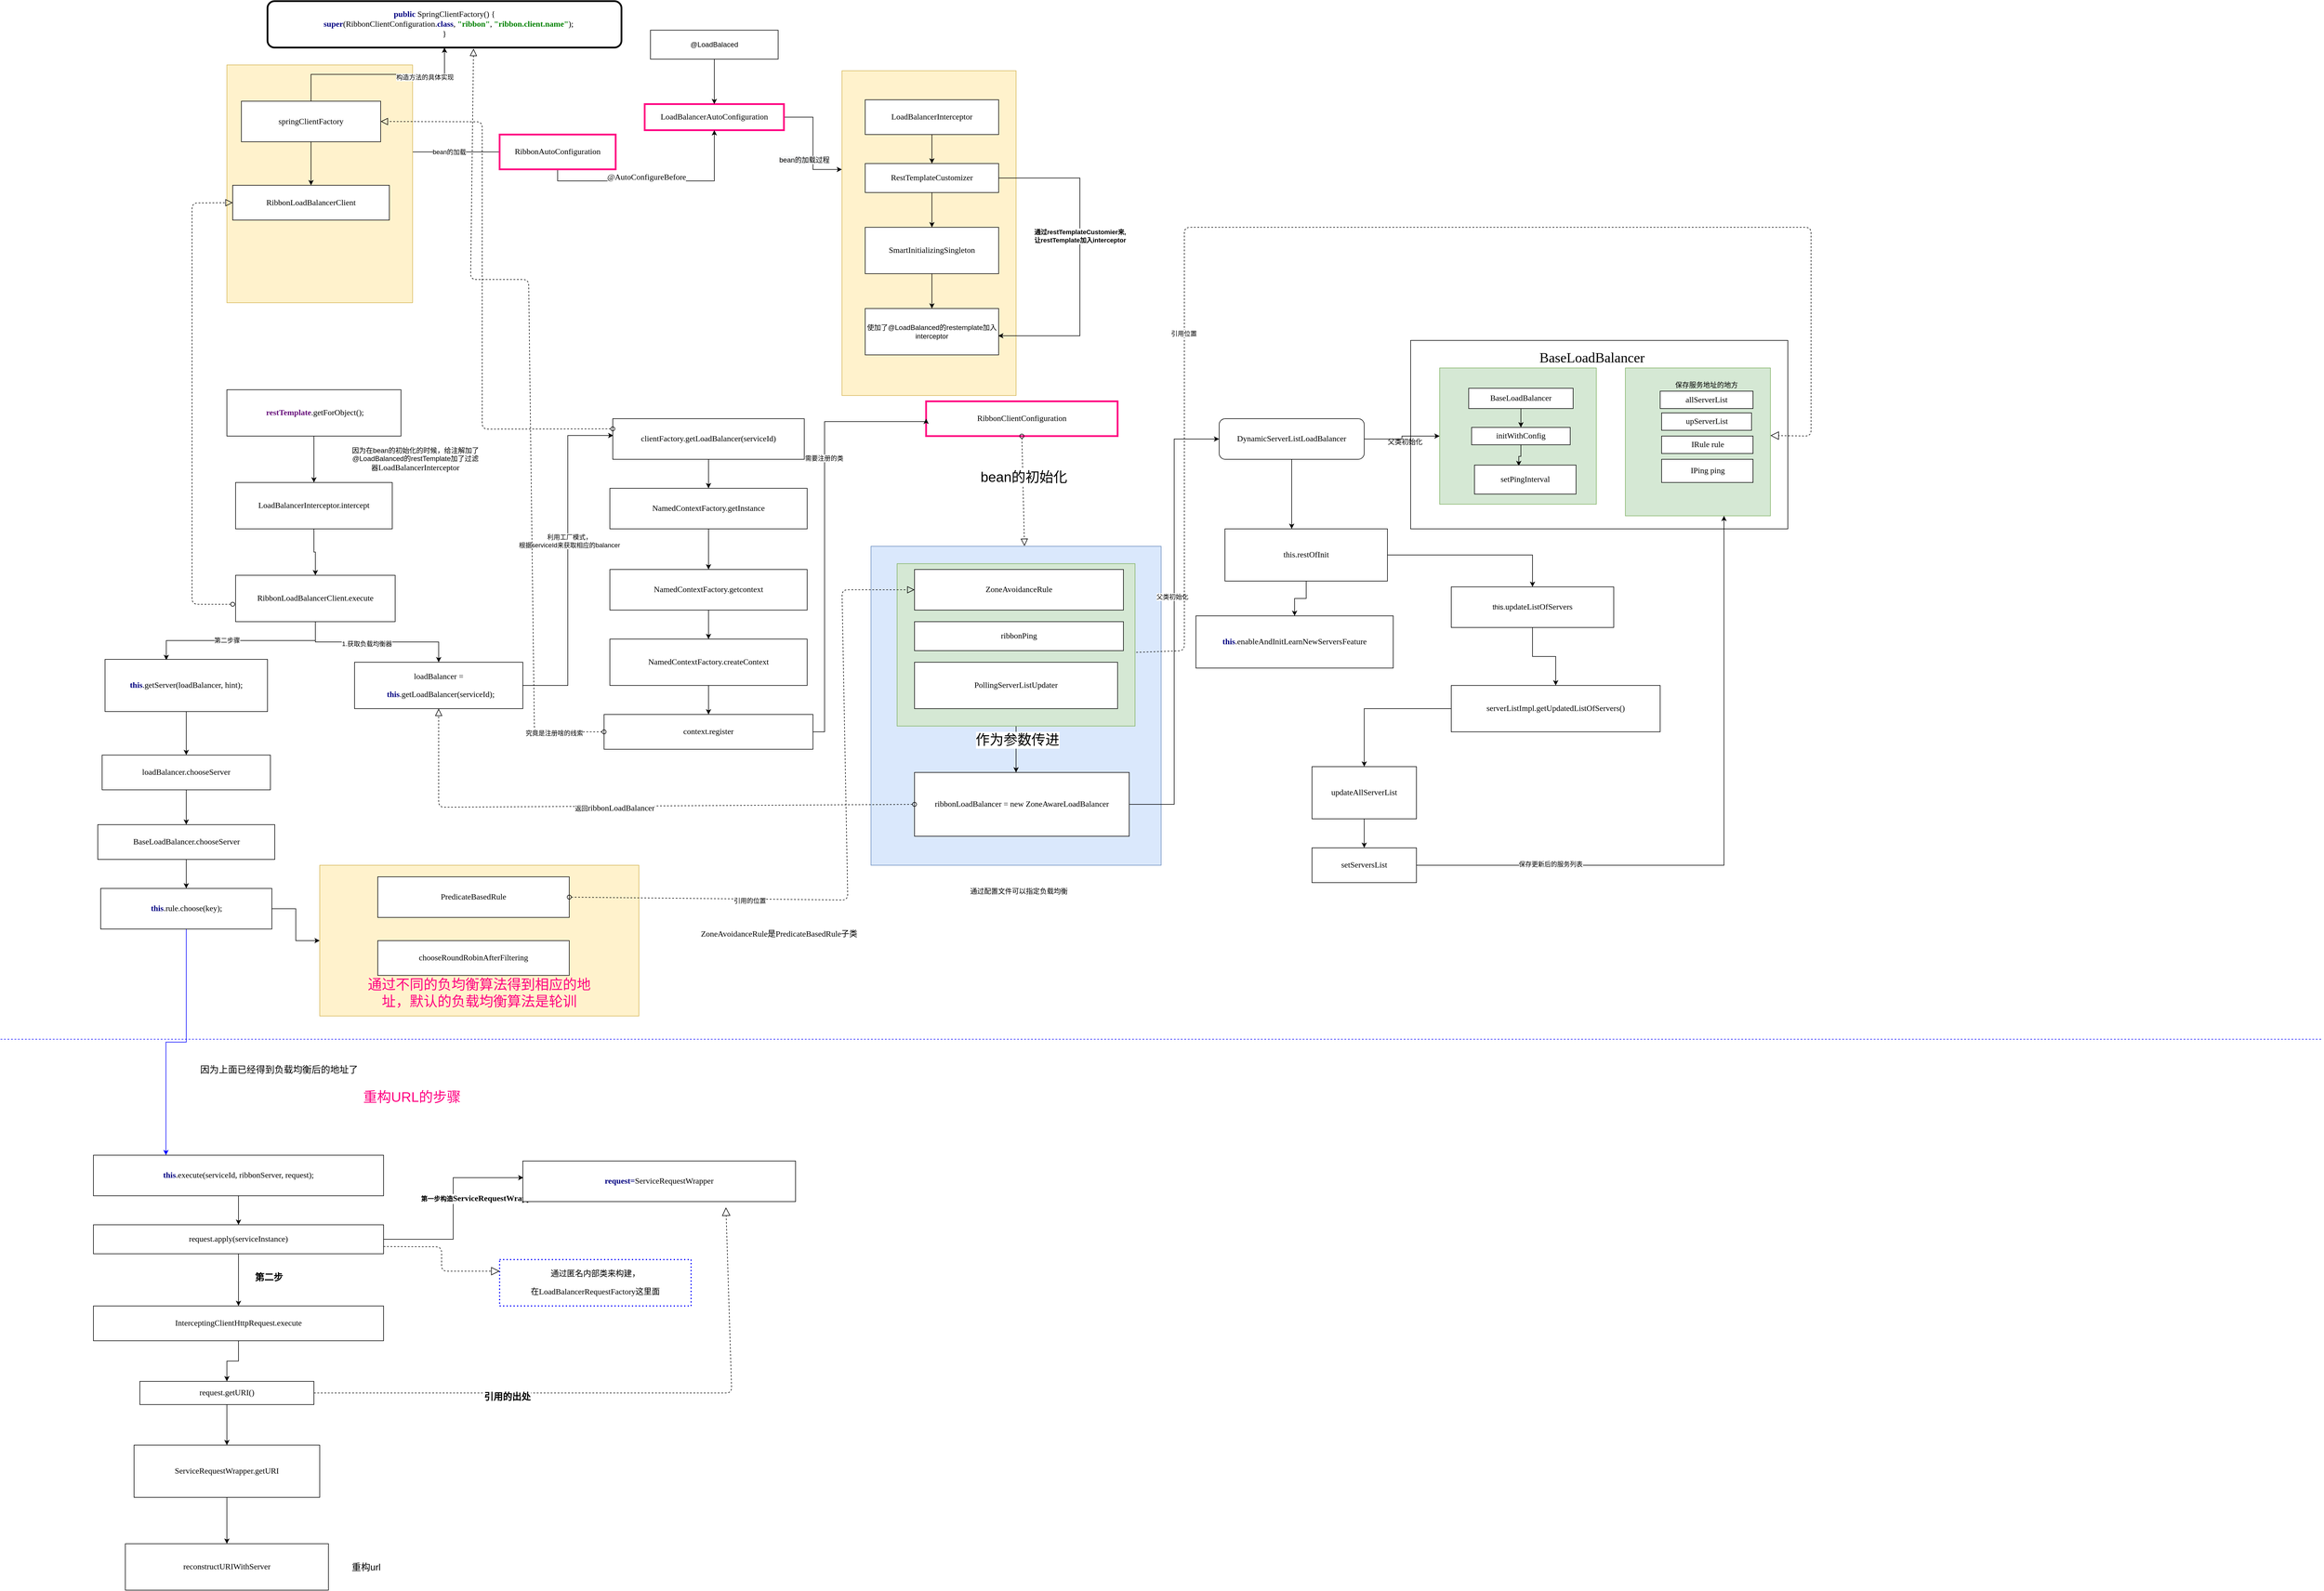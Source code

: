 <mxfile version="13.5.7" type="github">
  <diagram id="QTUkiyYwJ8bFv8kXaCUj" name="第 1 页">
    <mxGraphModel dx="2031" dy="1089" grid="1" gridSize="10" guides="1" tooltips="1" connect="1" arrows="1" fold="1" page="1" pageScale="1" pageWidth="4000" pageHeight="3000" math="0" shadow="0">
      <root>
        <mxCell id="0" />
        <mxCell id="1" parent="0" />
        <mxCell id="rwn3hCTRK5JUZwdlp3aM-19" style="edgeStyle=orthogonalEdgeStyle;rounded=0;orthogonalLoop=1;jettySize=auto;html=1;entryX=0;entryY=0.304;entryDx=0;entryDy=0;entryPerimeter=0;" parent="1" source="rwn3hCTRK5JUZwdlp3aM-5" target="rwn3hCTRK5JUZwdlp3aM-15" edge="1">
          <mxGeometry relative="1" as="geometry" />
        </mxCell>
        <mxCell id="rwn3hCTRK5JUZwdlp3aM-5" value="&lt;pre style=&quot;background-color: rgb(255 , 255 , 255) ; font-family: &amp;#34;consolas&amp;#34; ; font-size: 10.5pt&quot;&gt;LoadBalancerAutoConfiguration&lt;/pre&gt;" style="rounded=0;whiteSpace=wrap;html=1;strokeColor=#FF0080;strokeWidth=3;" parent="1" vertex="1">
          <mxGeometry x="1110" y="307.5" width="240" height="45" as="geometry" />
        </mxCell>
        <mxCell id="rwn3hCTRK5JUZwdlp3aM-15" value="" style="rounded=0;whiteSpace=wrap;html=1;fillColor=#fff2cc;strokeColor=#d6b656;" parent="1" vertex="1">
          <mxGeometry x="1450" y="250" width="300" height="560" as="geometry" />
        </mxCell>
        <mxCell id="rwn3hCTRK5JUZwdlp3aM-11" style="edgeStyle=orthogonalEdgeStyle;rounded=0;orthogonalLoop=1;jettySize=auto;html=1;" parent="1" source="rwn3hCTRK5JUZwdlp3aM-6" target="rwn3hCTRK5JUZwdlp3aM-7" edge="1">
          <mxGeometry relative="1" as="geometry" />
        </mxCell>
        <mxCell id="rwn3hCTRK5JUZwdlp3aM-6" value="&lt;pre style=&quot;background-color: rgb(255 , 255 , 255) ; font-family: &amp;#34;consolas&amp;#34; ; font-size: 10.5pt&quot;&gt;LoadBalancerInterceptor&lt;/pre&gt;" style="rounded=0;whiteSpace=wrap;html=1;" parent="1" vertex="1">
          <mxGeometry x="1490" y="300" width="230" height="60" as="geometry" />
        </mxCell>
        <mxCell id="rwn3hCTRK5JUZwdlp3aM-12" style="edgeStyle=orthogonalEdgeStyle;rounded=0;orthogonalLoop=1;jettySize=auto;html=1;" parent="1" source="rwn3hCTRK5JUZwdlp3aM-7" target="rwn3hCTRK5JUZwdlp3aM-9" edge="1">
          <mxGeometry relative="1" as="geometry" />
        </mxCell>
        <mxCell id="rwn3hCTRK5JUZwdlp3aM-16" style="edgeStyle=orthogonalEdgeStyle;rounded=0;orthogonalLoop=1;jettySize=auto;html=1;entryX=0.996;entryY=0.588;entryDx=0;entryDy=0;entryPerimeter=0;" parent="1" source="rwn3hCTRK5JUZwdlp3aM-7" target="rwn3hCTRK5JUZwdlp3aM-10" edge="1">
          <mxGeometry relative="1" as="geometry">
            <mxPoint x="1900" y="600" as="targetPoint" />
            <Array as="points">
              <mxPoint x="1860" y="435" />
              <mxPoint x="1860" y="707" />
            </Array>
          </mxGeometry>
        </mxCell>
        <mxCell id="rwn3hCTRK5JUZwdlp3aM-18" value="通过restTemplateCustomier来,&lt;br&gt;让restTemplate加入interceptor&lt;br&gt;" style="edgeLabel;html=1;align=center;verticalAlign=middle;resizable=0;points=[];fontStyle=1" parent="rwn3hCTRK5JUZwdlp3aM-16" vertex="1" connectable="0">
          <mxGeometry x="-0.132" relative="1" as="geometry">
            <mxPoint as="offset" />
          </mxGeometry>
        </mxCell>
        <mxCell id="rwn3hCTRK5JUZwdlp3aM-7" value="&lt;pre style=&quot;background-color: rgb(255 , 255 , 255) ; font-family: &amp;#34;consolas&amp;#34; ; font-size: 10.5pt&quot;&gt;RestTemplateCustomizer&lt;/pre&gt;" style="rounded=0;whiteSpace=wrap;html=1;" parent="1" vertex="1">
          <mxGeometry x="1490" y="410" width="230" height="50" as="geometry" />
        </mxCell>
        <mxCell id="rwn3hCTRK5JUZwdlp3aM-13" style="edgeStyle=orthogonalEdgeStyle;rounded=0;orthogonalLoop=1;jettySize=auto;html=1;" parent="1" source="rwn3hCTRK5JUZwdlp3aM-9" target="rwn3hCTRK5JUZwdlp3aM-10" edge="1">
          <mxGeometry relative="1" as="geometry" />
        </mxCell>
        <mxCell id="rwn3hCTRK5JUZwdlp3aM-9" value="&lt;pre style=&quot;background-color: rgb(255 , 255 , 255) ; font-family: &amp;#34;consolas&amp;#34; ; font-size: 10.5pt&quot;&gt;SmartInitializingSingleton&lt;/pre&gt;" style="rounded=0;whiteSpace=wrap;html=1;" parent="1" vertex="1">
          <mxGeometry x="1490" y="520" width="230" height="80" as="geometry" />
        </mxCell>
        <mxCell id="rwn3hCTRK5JUZwdlp3aM-10" value="使加了@LoadBalanced的restemplate加入interceptor" style="rounded=0;whiteSpace=wrap;html=1;" parent="1" vertex="1">
          <mxGeometry x="1490" y="660" width="230" height="80" as="geometry" />
        </mxCell>
        <mxCell id="rwn3hCTRK5JUZwdlp3aM-28" style="edgeStyle=orthogonalEdgeStyle;rounded=0;orthogonalLoop=1;jettySize=auto;html=1;" parent="1" source="rwn3hCTRK5JUZwdlp3aM-23" target="rwn3hCTRK5JUZwdlp3aM-30" edge="1">
          <mxGeometry relative="1" as="geometry">
            <mxPoint x="670" y="1010" as="targetPoint" />
          </mxGeometry>
        </mxCell>
        <mxCell id="rwn3hCTRK5JUZwdlp3aM-23" value="&lt;pre style=&quot;background-color: rgb(255 , 255 , 255) ; font-family: &amp;#34;consolas&amp;#34; ; font-size: 10.5pt&quot;&gt; &lt;span style=&quot;color: #660e7a ; font-weight: bold&quot;&gt;restTemplate&lt;/span&gt;.getForObject();&lt;/pre&gt;" style="rounded=0;whiteSpace=wrap;html=1;" parent="1" vertex="1">
          <mxGeometry x="390" y="800" width="300" height="80" as="geometry" />
        </mxCell>
        <mxCell id="rwn3hCTRK5JUZwdlp3aM-25" value="因为在bean的初始化的时候，给注解加了@LoadBalanced的restTemplate加了过滤器&lt;span style=&quot;background-color: rgb(255 , 255 , 255) ; font-family: &amp;#34;consolas&amp;#34; ; font-size: 10.5pt&quot;&gt;LoadBalancerInterceptor&lt;/span&gt;" style="text;html=1;strokeColor=none;fillColor=none;align=center;verticalAlign=middle;whiteSpace=wrap;rounded=0;" parent="1" vertex="1">
          <mxGeometry x="600" y="880" width="230" height="80" as="geometry" />
        </mxCell>
        <mxCell id="rwn3hCTRK5JUZwdlp3aM-32" style="edgeStyle=orthogonalEdgeStyle;rounded=0;orthogonalLoop=1;jettySize=auto;html=1;" parent="1" source="rwn3hCTRK5JUZwdlp3aM-30" target="rwn3hCTRK5JUZwdlp3aM-31" edge="1">
          <mxGeometry relative="1" as="geometry" />
        </mxCell>
        <mxCell id="rwn3hCTRK5JUZwdlp3aM-30" value="&lt;pre style=&quot;background-color: rgb(255 , 255 , 255) ; font-family: &amp;#34;consolas&amp;#34; ; font-size: 10.5pt&quot;&gt;&lt;span style=&quot;font-family: &amp;#34;consolas&amp;#34; ; font-size: 10.5pt&quot;&gt;LoadBalancerInterceptor.&lt;/span&gt;intercept&lt;/pre&gt;" style="rounded=0;whiteSpace=wrap;html=1;" parent="1" vertex="1">
          <mxGeometry x="405" y="960" width="270" height="80" as="geometry" />
        </mxCell>
        <mxCell id="rwn3hCTRK5JUZwdlp3aM-57" style="edgeStyle=orthogonalEdgeStyle;rounded=0;orthogonalLoop=1;jettySize=auto;html=1;" parent="1" source="rwn3hCTRK5JUZwdlp3aM-31" target="rwn3hCTRK5JUZwdlp3aM-56" edge="1">
          <mxGeometry relative="1" as="geometry" />
        </mxCell>
        <mxCell id="rwn3hCTRK5JUZwdlp3aM-58" value="1.获取负载均衡器" style="edgeLabel;html=1;align=center;verticalAlign=middle;resizable=0;points=[];" parent="rwn3hCTRK5JUZwdlp3aM-57" vertex="1" connectable="0">
          <mxGeometry x="-0.134" y="-3" relative="1" as="geometry">
            <mxPoint x="1" as="offset" />
          </mxGeometry>
        </mxCell>
        <mxCell id="rwn3hCTRK5JUZwdlp3aM-134" style="edgeStyle=orthogonalEdgeStyle;rounded=0;orthogonalLoop=1;jettySize=auto;html=1;entryX=0.377;entryY=0.013;entryDx=0;entryDy=0;entryPerimeter=0;strokeWidth=1;fontSize=24;" parent="1" source="rwn3hCTRK5JUZwdlp3aM-31" target="rwn3hCTRK5JUZwdlp3aM-133" edge="1">
          <mxGeometry relative="1" as="geometry" />
        </mxCell>
        <mxCell id="FZJANLwIgoliK1O1I6n5-20" value="第二步骤" style="edgeLabel;html=1;align=center;verticalAlign=middle;resizable=0;points=[];" parent="rwn3hCTRK5JUZwdlp3aM-134" vertex="1" connectable="0">
          <mxGeometry x="0.145" y="-1" relative="1" as="geometry">
            <mxPoint as="offset" />
          </mxGeometry>
        </mxCell>
        <mxCell id="rwn3hCTRK5JUZwdlp3aM-31" value="&lt;pre style=&quot;background-color: rgb(255 , 255 , 255) ; font-family: &amp;#34;consolas&amp;#34; ; font-size: 10.5pt&quot;&gt;RibbonLoadBalancerClient&lt;span style=&quot;font-family: &amp;#34;consolas&amp;#34; ; font-size: 10.5pt&quot;&gt;.&lt;/span&gt;execute&lt;/pre&gt;" style="rounded=0;whiteSpace=wrap;html=1;" parent="1" vertex="1">
          <mxGeometry x="405" y="1120" width="275" height="80" as="geometry" />
        </mxCell>
        <mxCell id="rwn3hCTRK5JUZwdlp3aM-46" style="edgeStyle=orthogonalEdgeStyle;rounded=0;orthogonalLoop=1;jettySize=auto;html=1;entryX=0.997;entryY=0.451;entryDx=0;entryDy=0;entryPerimeter=0;" parent="1" source="rwn3hCTRK5JUZwdlp3aM-33" target="rwn3hCTRK5JUZwdlp3aM-45" edge="1">
          <mxGeometry relative="1" as="geometry">
            <Array as="points">
              <mxPoint x="659" y="390" />
              <mxPoint x="659" y="425" />
            </Array>
          </mxGeometry>
        </mxCell>
        <mxCell id="rwn3hCTRK5JUZwdlp3aM-47" value="bean的加载" style="edgeLabel;html=1;align=center;verticalAlign=middle;resizable=0;points=[];" parent="rwn3hCTRK5JUZwdlp3aM-46" vertex="1" connectable="0">
          <mxGeometry x="0.328" y="1" relative="1" as="geometry">
            <mxPoint x="103" y="-1" as="offset" />
          </mxGeometry>
        </mxCell>
        <mxCell id="rwn3hCTRK5JUZwdlp3aM-48" style="edgeStyle=orthogonalEdgeStyle;rounded=0;orthogonalLoop=1;jettySize=auto;html=1;exitX=0.5;exitY=1;exitDx=0;exitDy=0;entryX=0.5;entryY=1;entryDx=0;entryDy=0;" parent="1" source="rwn3hCTRK5JUZwdlp3aM-33" target="rwn3hCTRK5JUZwdlp3aM-5" edge="1">
          <mxGeometry relative="1" as="geometry">
            <mxPoint x="1190" y="580" as="targetPoint" />
          </mxGeometry>
        </mxCell>
        <mxCell id="rwn3hCTRK5JUZwdlp3aM-50" value="&lt;pre style=&quot;font-family: &amp;#34;consolas&amp;#34; ; font-size: 10.5pt&quot;&gt;@AutoConfigureBefore&lt;/pre&gt;" style="edgeLabel;html=1;align=center;verticalAlign=middle;resizable=0;points=[];" parent="rwn3hCTRK5JUZwdlp3aM-48" vertex="1" connectable="0">
          <mxGeometry x="-0.084" y="6" relative="1" as="geometry">
            <mxPoint as="offset" />
          </mxGeometry>
        </mxCell>
        <mxCell id="rwn3hCTRK5JUZwdlp3aM-33" value="&lt;pre style=&quot;background-color: rgb(255 , 255 , 255) ; font-family: &amp;#34;consolas&amp;#34; ; font-size: 10.5pt&quot;&gt;RibbonAutoConfiguration&lt;/pre&gt;" style="rounded=0;whiteSpace=wrap;html=1;strokeColor=#FF0080;strokeWidth=3;" parent="1" vertex="1">
          <mxGeometry x="860" y="360" width="200" height="60" as="geometry" />
        </mxCell>
        <mxCell id="rwn3hCTRK5JUZwdlp3aM-37" value="&lt;span style=&quot;color: rgb(0, 0, 0); font-family: helvetica; font-size: 12px; font-style: normal; font-weight: 400; letter-spacing: normal; text-align: center; text-indent: 0px; text-transform: none; word-spacing: 0px; background-color: rgb(248, 249, 250); display: inline; float: none;&quot;&gt;bean的加载过程&lt;/span&gt;" style="text;whiteSpace=wrap;html=1;" parent="1" vertex="1">
          <mxGeometry x="1340" y="390" width="110" height="30" as="geometry" />
        </mxCell>
        <mxCell id="rwn3hCTRK5JUZwdlp3aM-39" value="&lt;pre style=&quot;background-color: rgb(255 , 255 , 255) ; font-family: &amp;#34;consolas&amp;#34; ; font-size: 10.5pt&quot;&gt;&lt;br&gt;&lt;/pre&gt;" style="text;html=1;strokeColor=none;fillColor=none;align=center;verticalAlign=middle;whiteSpace=wrap;rounded=0;" parent="1" vertex="1">
          <mxGeometry x="970" y="490" width="160" height="30" as="geometry" />
        </mxCell>
        <mxCell id="rwn3hCTRK5JUZwdlp3aM-45" value="" style="rounded=0;whiteSpace=wrap;html=1;fillColor=#fff2cc;strokeColor=#d6b656;" parent="1" vertex="1">
          <mxGeometry x="390" y="240" width="320" height="410" as="geometry" />
        </mxCell>
        <mxCell id="rwn3hCTRK5JUZwdlp3aM-34" value="&lt;pre style=&quot;background-color: rgb(255 , 255 , 255) ; font-family: &amp;#34;consolas&amp;#34; ; font-size: 10.5pt&quot;&gt;RibbonLoadBalancerClient&lt;/pre&gt;" style="rounded=0;whiteSpace=wrap;html=1;" parent="1" vertex="1">
          <mxGeometry x="400" y="447.5" width="270" height="60" as="geometry" />
        </mxCell>
        <mxCell id="rwn3hCTRK5JUZwdlp3aM-44" style="edgeStyle=orthogonalEdgeStyle;rounded=0;orthogonalLoop=1;jettySize=auto;html=1;" parent="1" source="rwn3hCTRK5JUZwdlp3aM-35" target="rwn3hCTRK5JUZwdlp3aM-34" edge="1">
          <mxGeometry relative="1" as="geometry" />
        </mxCell>
        <mxCell id="rwn3hCTRK5JUZwdlp3aM-74" style="edgeStyle=orthogonalEdgeStyle;rounded=0;orthogonalLoop=1;jettySize=auto;html=1;" parent="1" source="rwn3hCTRK5JUZwdlp3aM-35" target="rwn3hCTRK5JUZwdlp3aM-73" edge="1">
          <mxGeometry relative="1" as="geometry" />
        </mxCell>
        <mxCell id="rwn3hCTRK5JUZwdlp3aM-76" value="构造方法的具体实现" style="edgeLabel;html=1;align=center;verticalAlign=middle;resizable=0;points=[];" parent="rwn3hCTRK5JUZwdlp3aM-74" vertex="1" connectable="0">
          <mxGeometry x="0.502" y="-4" relative="1" as="geometry">
            <mxPoint as="offset" />
          </mxGeometry>
        </mxCell>
        <mxCell id="rwn3hCTRK5JUZwdlp3aM-35" value="&lt;pre style=&quot;background-color: rgb(255 , 255 , 255) ; font-family: &amp;#34;consolas&amp;#34; ; font-size: 10.5pt&quot;&gt;springClientFactory&lt;/pre&gt;" style="rounded=0;whiteSpace=wrap;html=1;" parent="1" vertex="1">
          <mxGeometry x="415" y="302.5" width="240" height="70" as="geometry" />
        </mxCell>
        <mxCell id="rwn3hCTRK5JUZwdlp3aM-52" style="edgeStyle=orthogonalEdgeStyle;rounded=0;orthogonalLoop=1;jettySize=auto;html=1;" parent="1" source="rwn3hCTRK5JUZwdlp3aM-51" target="rwn3hCTRK5JUZwdlp3aM-5" edge="1">
          <mxGeometry relative="1" as="geometry" />
        </mxCell>
        <mxCell id="rwn3hCTRK5JUZwdlp3aM-51" value="@LoadBalaced" style="rounded=0;whiteSpace=wrap;html=1;" parent="1" vertex="1">
          <mxGeometry x="1120" y="180" width="220" height="50" as="geometry" />
        </mxCell>
        <mxCell id="rwn3hCTRK5JUZwdlp3aM-55" value="" style="startArrow=oval;startFill=0;startSize=7;endArrow=block;endFill=0;endSize=10;dashed=1;html=1;entryX=0;entryY=0.5;entryDx=0;entryDy=0;" parent="1" target="rwn3hCTRK5JUZwdlp3aM-34" edge="1">
          <mxGeometry width="100" relative="1" as="geometry">
            <mxPoint x="400" y="1170" as="sourcePoint" />
            <mxPoint x="360" y="620" as="targetPoint" />
            <Array as="points">
              <mxPoint x="330" y="1170" />
              <mxPoint x="330" y="880" />
              <mxPoint x="330" y="478" />
            </Array>
          </mxGeometry>
        </mxCell>
        <mxCell id="rwn3hCTRK5JUZwdlp3aM-61" style="edgeStyle=orthogonalEdgeStyle;rounded=0;orthogonalLoop=1;jettySize=auto;html=1;entryX=0.003;entryY=0.414;entryDx=0;entryDy=0;entryPerimeter=0;" parent="1" source="rwn3hCTRK5JUZwdlp3aM-56" target="rwn3hCTRK5JUZwdlp3aM-60" edge="1">
          <mxGeometry relative="1" as="geometry" />
        </mxCell>
        <mxCell id="rwn3hCTRK5JUZwdlp3aM-62" value="利用工厂模式，&lt;br&gt;根据serviceId来获取相应的balancer" style="edgeLabel;html=1;align=center;verticalAlign=middle;resizable=0;points=[];" parent="rwn3hCTRK5JUZwdlp3aM-61" vertex="1" connectable="0">
          <mxGeometry x="0.114" y="-2" relative="1" as="geometry">
            <mxPoint as="offset" />
          </mxGeometry>
        </mxCell>
        <mxCell id="rwn3hCTRK5JUZwdlp3aM-56" value="&lt;pre style=&quot;background-color: rgb(255 , 255 , 255) ; font-family: &amp;#34;consolas&amp;#34; ; font-size: 10.5pt&quot;&gt;&lt;span style=&quot;font-family: &amp;#34;consolas&amp;#34; ; font-size: 10.5pt&quot;&gt;loadBalancer =&lt;/span&gt;&lt;/pre&gt;&lt;pre style=&quot;background-color: rgb(255 , 255 , 255) ; font-family: &amp;#34;consolas&amp;#34; ; font-size: 10.5pt&quot;&gt;&lt;span style=&quot;font-family: &amp;#34;consolas&amp;#34; ; font-size: 10.5pt&quot;&gt; &lt;/span&gt; &lt;span style=&quot;color: #000080 ; font-weight: bold&quot;&gt;this&lt;/span&gt;.getLoadBalancer(serviceId);&lt;/pre&gt;" style="rounded=0;whiteSpace=wrap;html=1;" parent="1" vertex="1">
          <mxGeometry x="610" y="1270" width="290" height="80" as="geometry" />
        </mxCell>
        <mxCell id="rwn3hCTRK5JUZwdlp3aM-82" style="edgeStyle=orthogonalEdgeStyle;rounded=0;orthogonalLoop=1;jettySize=auto;html=1;entryX=0.5;entryY=0;entryDx=0;entryDy=0;" parent="1" source="rwn3hCTRK5JUZwdlp3aM-60" target="rwn3hCTRK5JUZwdlp3aM-66" edge="1">
          <mxGeometry relative="1" as="geometry" />
        </mxCell>
        <mxCell id="rwn3hCTRK5JUZwdlp3aM-60" value="&lt;pre style=&quot;background-color: rgb(255 , 255 , 255) ; font-family: &amp;#34;consolas&amp;#34; ; font-size: 10.5pt&quot;&gt;clientFactory.getLoadBalancer(serviceId)&lt;/pre&gt;" style="rounded=0;whiteSpace=wrap;html=1;" parent="1" vertex="1">
          <mxGeometry x="1055" y="850" width="330" height="70" as="geometry" />
        </mxCell>
        <mxCell id="rwn3hCTRK5JUZwdlp3aM-63" value="" style="startArrow=oval;startFill=0;startSize=7;endArrow=block;endFill=0;endSize=10;dashed=1;html=1;exitX=0;exitY=0.25;exitDx=0;exitDy=0;entryX=1;entryY=0.5;entryDx=0;entryDy=0;" parent="1" source="rwn3hCTRK5JUZwdlp3aM-60" target="rwn3hCTRK5JUZwdlp3aM-35" edge="1">
          <mxGeometry width="100" relative="1" as="geometry">
            <mxPoint x="990" y="810" as="sourcePoint" />
            <mxPoint x="1090" y="810" as="targetPoint" />
            <Array as="points">
              <mxPoint x="830" y="868" />
              <mxPoint x="830" y="338" />
            </Array>
          </mxGeometry>
        </mxCell>
        <mxCell id="rwn3hCTRK5JUZwdlp3aM-64" value="&lt;pre style=&quot;background-color: rgb(255 , 255 , 255) ; font-family: &amp;#34;consolas&amp;#34; ; font-size: 10.5pt&quot;&gt;RibbonClientConfiguration&lt;/pre&gt;" style="rounded=0;whiteSpace=wrap;html=1;fillColor=#FFFFFF;strokeWidth=3;strokeColor=#FF0080;" parent="1" vertex="1">
          <mxGeometry x="1595" y="820" width="330" height="60" as="geometry" />
        </mxCell>
        <mxCell id="rwn3hCTRK5JUZwdlp3aM-81" style="edgeStyle=orthogonalEdgeStyle;rounded=0;orthogonalLoop=1;jettySize=auto;html=1;strokeWidth=1;" parent="1" source="rwn3hCTRK5JUZwdlp3aM-66" target="rwn3hCTRK5JUZwdlp3aM-67" edge="1">
          <mxGeometry relative="1" as="geometry" />
        </mxCell>
        <mxCell id="rwn3hCTRK5JUZwdlp3aM-66" value="&lt;pre style=&quot;background-color: rgb(255 , 255 , 255) ; font-family: &amp;#34;consolas&amp;#34; ; font-size: 10.5pt&quot;&gt;NamedContextFactory.getInstance&lt;/pre&gt;" style="rounded=0;whiteSpace=wrap;html=1;strokeColor=#000000;strokeWidth=1;fillColor=#FFFFFF;" parent="1" vertex="1">
          <mxGeometry x="1050" y="970" width="340" height="70" as="geometry" />
        </mxCell>
        <mxCell id="rwn3hCTRK5JUZwdlp3aM-69" style="edgeStyle=orthogonalEdgeStyle;rounded=0;orthogonalLoop=1;jettySize=auto;html=1;entryX=0.5;entryY=0;entryDx=0;entryDy=0;strokeWidth=1;" parent="1" source="rwn3hCTRK5JUZwdlp3aM-67" target="rwn3hCTRK5JUZwdlp3aM-68" edge="1">
          <mxGeometry relative="1" as="geometry" />
        </mxCell>
        <mxCell id="rwn3hCTRK5JUZwdlp3aM-67" value="&lt;pre style=&quot;background-color: rgb(255 , 255 , 255) ; font-family: &amp;#34;consolas&amp;#34; ; font-size: 10.5pt&quot;&gt;NamedContextFactory.getcontext&lt;/pre&gt;" style="rounded=0;whiteSpace=wrap;html=1;strokeColor=#000000;strokeWidth=1;fillColor=#FFFFFF;" parent="1" vertex="1">
          <mxGeometry x="1050" y="1110" width="340" height="70" as="geometry" />
        </mxCell>
        <mxCell id="rwn3hCTRK5JUZwdlp3aM-80" style="edgeStyle=orthogonalEdgeStyle;rounded=0;orthogonalLoop=1;jettySize=auto;html=1;entryX=0.5;entryY=0;entryDx=0;entryDy=0;strokeWidth=1;" parent="1" source="rwn3hCTRK5JUZwdlp3aM-68" target="rwn3hCTRK5JUZwdlp3aM-77" edge="1">
          <mxGeometry relative="1" as="geometry" />
        </mxCell>
        <mxCell id="rwn3hCTRK5JUZwdlp3aM-68" value="&lt;pre style=&quot;background-color: rgb(255 , 255 , 255) ; font-family: &amp;#34;consolas&amp;#34; ; font-size: 10.5pt&quot;&gt;&lt;span style=&quot;font-size: 10.5pt&quot;&gt;NamedContextFactory.&lt;/span&gt;createContext&lt;/pre&gt;" style="rounded=0;whiteSpace=wrap;html=1;strokeColor=#000000;strokeWidth=1;fillColor=#FFFFFF;" parent="1" vertex="1">
          <mxGeometry x="1050" y="1230" width="340" height="80" as="geometry" />
        </mxCell>
        <mxCell id="rwn3hCTRK5JUZwdlp3aM-73" value="&lt;pre style=&quot;background-color: rgb(255 , 255 , 255) ; font-family: &amp;#34;consolas&amp;#34; ; font-size: 10.5pt&quot;&gt;&lt;pre style=&quot;font-family: &amp;#34;consolas&amp;#34; ; font-size: 10.5pt&quot;&gt;&lt;pre style=&quot;font-family: &amp;#34;consolas&amp;#34; ; font-size: 10.5pt&quot;&gt;&lt;span style=&quot;color: #000080 ; font-weight: bold&quot;&gt;public &lt;/span&gt;SpringClientFactory() {&lt;br&gt;    &lt;span style=&quot;color: #000080 ; font-weight: bold&quot;&gt;super&lt;/span&gt;(RibbonClientConfiguration.&lt;span style=&quot;color: #000080 ; font-weight: bold&quot;&gt;class&lt;/span&gt;, &lt;span style=&quot;color: #008000 ; font-weight: bold&quot;&gt;&quot;ribbon&quot;&lt;/span&gt;, &lt;span style=&quot;color: #008000 ; font-weight: bold&quot;&gt;&quot;ribbon.client.name&quot;&lt;/span&gt;);&lt;br&gt;}&lt;/pre&gt;&lt;/pre&gt;&lt;/pre&gt;" style="rounded=1;whiteSpace=wrap;html=1;strokeColor=#000000;strokeWidth=3;fillColor=#FFFFFF;" parent="1" vertex="1">
          <mxGeometry x="460" y="130" width="610" height="80" as="geometry" />
        </mxCell>
        <mxCell id="rwn3hCTRK5JUZwdlp3aM-83" style="edgeStyle=orthogonalEdgeStyle;rounded=0;orthogonalLoop=1;jettySize=auto;html=1;entryX=0;entryY=0.5;entryDx=0;entryDy=0;" parent="1" source="rwn3hCTRK5JUZwdlp3aM-77" target="rwn3hCTRK5JUZwdlp3aM-64" edge="1">
          <mxGeometry relative="1" as="geometry">
            <Array as="points">
              <mxPoint x="1420" y="1390" />
              <mxPoint x="1420" y="855" />
            </Array>
          </mxGeometry>
        </mxCell>
        <mxCell id="rwn3hCTRK5JUZwdlp3aM-84" value="需要注册的类" style="edgeLabel;html=1;align=center;verticalAlign=middle;resizable=0;points=[];" parent="rwn3hCTRK5JUZwdlp3aM-83" vertex="1" connectable="0">
          <mxGeometry x="0.339" y="1" relative="1" as="geometry">
            <mxPoint as="offset" />
          </mxGeometry>
        </mxCell>
        <mxCell id="rwn3hCTRK5JUZwdlp3aM-77" value="&lt;pre style=&quot;background-color: rgb(255 , 255 , 255) ; font-family: &amp;#34;consolas&amp;#34; ; font-size: 10.5pt&quot;&gt;&lt;pre style=&quot;font-family: &amp;#34;consolas&amp;#34; ; font-size: 10.5pt&quot;&gt;context.register&lt;/pre&gt;&lt;/pre&gt;" style="rounded=0;whiteSpace=wrap;html=1;strokeColor=#000000;strokeWidth=1;fillColor=#FFFFFF;" parent="1" vertex="1">
          <mxGeometry x="1040" y="1360" width="360" height="60" as="geometry" />
        </mxCell>
        <mxCell id="rwn3hCTRK5JUZwdlp3aM-78" value="" style="startArrow=oval;startFill=0;startSize=7;endArrow=block;endFill=0;endSize=10;dashed=1;html=1;exitX=0;exitY=0.5;exitDx=0;exitDy=0;entryX=0.582;entryY=1.025;entryDx=0;entryDy=0;entryPerimeter=0;" parent="1" source="rwn3hCTRK5JUZwdlp3aM-77" target="rwn3hCTRK5JUZwdlp3aM-73" edge="1">
          <mxGeometry width="100" relative="1" as="geometry">
            <mxPoint x="1210" y="1570" as="sourcePoint" />
            <mxPoint x="1310" y="1570" as="targetPoint" />
            <Array as="points">
              <mxPoint x="920" y="1390" />
              <mxPoint x="910" y="610" />
              <mxPoint x="810" y="610" />
            </Array>
          </mxGeometry>
        </mxCell>
        <mxCell id="rwn3hCTRK5JUZwdlp3aM-79" value="究竟是注册啥的线索" style="edgeLabel;html=1;align=center;verticalAlign=middle;resizable=0;points=[];" parent="rwn3hCTRK5JUZwdlp3aM-78" vertex="1" connectable="0">
          <mxGeometry x="-0.876" y="2" relative="1" as="geometry">
            <mxPoint as="offset" />
          </mxGeometry>
        </mxCell>
        <mxCell id="rwn3hCTRK5JUZwdlp3aM-94" style="edgeStyle=orthogonalEdgeStyle;rounded=0;orthogonalLoop=1;jettySize=auto;html=1;strokeWidth=1;" parent="1" source="rwn3hCTRK5JUZwdlp3aM-88" target="rwn3hCTRK5JUZwdlp3aM-92" edge="1">
          <mxGeometry relative="1" as="geometry">
            <Array as="points">
              <mxPoint x="2225" y="1010" />
              <mxPoint x="2225" y="1010" />
            </Array>
          </mxGeometry>
        </mxCell>
        <mxCell id="rwn3hCTRK5JUZwdlp3aM-88" value="&lt;pre style=&quot;background-color: rgb(255 , 255 , 255) ; font-family: &amp;#34;consolas&amp;#34; ; font-size: 10.5pt&quot;&gt;DynamicServerListLoadBalancer&lt;/pre&gt;" style="shape=ext;rounded=1;html=1;whiteSpace=wrap;strokeColor=#000000;strokeWidth=1;fillColor=#FFFFFF;" parent="1" vertex="1">
          <mxGeometry x="2100" y="850" width="250" height="70" as="geometry" />
        </mxCell>
        <mxCell id="rwn3hCTRK5JUZwdlp3aM-96" style="edgeStyle=orthogonalEdgeStyle;rounded=0;orthogonalLoop=1;jettySize=auto;html=1;strokeWidth=1;" parent="1" source="rwn3hCTRK5JUZwdlp3aM-92" target="rwn3hCTRK5JUZwdlp3aM-95" edge="1">
          <mxGeometry relative="1" as="geometry" />
        </mxCell>
        <mxCell id="rwn3hCTRK5JUZwdlp3aM-98" style="edgeStyle=orthogonalEdgeStyle;rounded=0;orthogonalLoop=1;jettySize=auto;html=1;strokeWidth=1;" parent="1" source="rwn3hCTRK5JUZwdlp3aM-92" target="rwn3hCTRK5JUZwdlp3aM-97" edge="1">
          <mxGeometry relative="1" as="geometry" />
        </mxCell>
        <mxCell id="rwn3hCTRK5JUZwdlp3aM-92" value="&lt;pre style=&quot;background-color: rgb(255 , 255 , 255) ; font-family: &amp;#34;consolas&amp;#34; ; font-size: 10.5pt&quot;&gt;this.restOfInit&lt;/pre&gt;" style="rounded=0;whiteSpace=wrap;html=1;strokeColor=#000000;strokeWidth=1;fillColor=#FFFFFF;" parent="1" vertex="1">
          <mxGeometry x="2110" y="1040" width="280" height="90" as="geometry" />
        </mxCell>
        <mxCell id="rwn3hCTRK5JUZwdlp3aM-101" style="edgeStyle=orthogonalEdgeStyle;rounded=0;orthogonalLoop=1;jettySize=auto;html=1;strokeWidth=1;" parent="1" source="rwn3hCTRK5JUZwdlp3aM-95" target="rwn3hCTRK5JUZwdlp3aM-100" edge="1">
          <mxGeometry relative="1" as="geometry" />
        </mxCell>
        <mxCell id="rwn3hCTRK5JUZwdlp3aM-95" value="this.&lt;span style=&quot;background-color: rgb(255 , 255 , 255) ; font-family: &amp;#34;consolas&amp;#34; ; font-size: 10.5pt&quot;&gt;updateListOfServers&lt;/span&gt;" style="rounded=0;whiteSpace=wrap;html=1;strokeColor=#000000;strokeWidth=1;fillColor=#FFFFFF;" parent="1" vertex="1">
          <mxGeometry x="2500" y="1140" width="280" height="70" as="geometry" />
        </mxCell>
        <mxCell id="rwn3hCTRK5JUZwdlp3aM-97" value="&lt;pre style=&quot;background-color: rgb(255 , 255 , 255) ; font-family: &amp;#34;consolas&amp;#34; ; font-size: 10.5pt&quot;&gt;&lt;span style=&quot;color: #000080 ; font-weight: bold&quot;&gt;this&lt;/span&gt;.enableAndInitLearnNewServersFeature&lt;/pre&gt;" style="rounded=0;whiteSpace=wrap;html=1;strokeColor=#000000;strokeWidth=1;fillColor=#FFFFFF;" parent="1" vertex="1">
          <mxGeometry x="2060" y="1190" width="340" height="90" as="geometry" />
        </mxCell>
        <mxCell id="rwn3hCTRK5JUZwdlp3aM-103" style="edgeStyle=orthogonalEdgeStyle;rounded=0;orthogonalLoop=1;jettySize=auto;html=1;strokeWidth=1;" parent="1" source="rwn3hCTRK5JUZwdlp3aM-100" target="rwn3hCTRK5JUZwdlp3aM-104" edge="1">
          <mxGeometry relative="1" as="geometry">
            <mxPoint x="2330" y="1470" as="targetPoint" />
          </mxGeometry>
        </mxCell>
        <mxCell id="rwn3hCTRK5JUZwdlp3aM-100" value="&lt;pre style=&quot;background-color: rgb(255 , 255 , 255) ; font-family: &amp;#34;consolas&amp;#34; ; font-size: 10.5pt&quot;&gt;serverListImpl.getUpdatedListOfServers()&lt;/pre&gt;" style="rounded=0;whiteSpace=wrap;html=1;strokeColor=#000000;strokeWidth=1;fillColor=#FFFFFF;" parent="1" vertex="1">
          <mxGeometry x="2500" y="1310" width="360" height="80" as="geometry" />
        </mxCell>
        <mxCell id="rwn3hCTRK5JUZwdlp3aM-106" style="edgeStyle=orthogonalEdgeStyle;rounded=0;orthogonalLoop=1;jettySize=auto;html=1;entryX=0.5;entryY=0;entryDx=0;entryDy=0;strokeWidth=1;" parent="1" source="rwn3hCTRK5JUZwdlp3aM-104" target="rwn3hCTRK5JUZwdlp3aM-105" edge="1">
          <mxGeometry relative="1" as="geometry" />
        </mxCell>
        <mxCell id="rwn3hCTRK5JUZwdlp3aM-104" value="&lt;pre style=&quot;background-color: #ffffff ; color: #000000 ; font-family: &amp;quot;consolas&amp;quot; ; font-size: 10.5pt&quot;&gt;updateAllServerList&lt;/pre&gt;" style="rounded=0;whiteSpace=wrap;html=1;strokeColor=#000000;strokeWidth=1;fillColor=#FFFFFF;" parent="1" vertex="1">
          <mxGeometry x="2260" y="1450" width="180" height="90" as="geometry" />
        </mxCell>
        <mxCell id="rwn3hCTRK5JUZwdlp3aM-105" value="&lt;pre style=&quot;background-color: rgb(255 , 255 , 255) ; font-family: &amp;#34;consolas&amp;#34; ; font-size: 10.5pt&quot;&gt;setServersList&lt;/pre&gt;" style="rounded=0;whiteSpace=wrap;html=1;strokeColor=#000000;strokeWidth=1;fillColor=#FFFFFF;" parent="1" vertex="1">
          <mxGeometry x="2260" y="1590" width="180" height="60" as="geometry" />
        </mxCell>
        <mxCell id="rwn3hCTRK5JUZwdlp3aM-123" value="" style="rounded=0;whiteSpace=wrap;html=1;strokeColor=#000000;strokeWidth=1;fillColor=#FFFFFF;" parent="1" vertex="1">
          <mxGeometry x="2430" y="715" width="650" height="325" as="geometry" />
        </mxCell>
        <mxCell id="rwn3hCTRK5JUZwdlp3aM-116" value="" style="rounded=0;whiteSpace=wrap;html=1;strokeColor=#82b366;strokeWidth=1;fillColor=#d5e8d4;" parent="1" vertex="1">
          <mxGeometry x="2480" y="762.5" width="270" height="235" as="geometry" />
        </mxCell>
        <mxCell id="rwn3hCTRK5JUZwdlp3aM-117" style="edgeStyle=orthogonalEdgeStyle;rounded=0;orthogonalLoop=1;jettySize=auto;html=1;strokeWidth=1;" parent="1" source="rwn3hCTRK5JUZwdlp3aM-114" target="rwn3hCTRK5JUZwdlp3aM-115" edge="1">
          <mxGeometry relative="1" as="geometry" />
        </mxCell>
        <mxCell id="rwn3hCTRK5JUZwdlp3aM-114" value="&lt;pre style=&quot;background-color: rgb(255 , 255 , 255) ; font-family: &amp;#34;consolas&amp;#34; ; font-size: 10.5pt&quot;&gt;BaseLoadBalancer&lt;/pre&gt;" style="rounded=0;whiteSpace=wrap;html=1;strokeColor=#000000;strokeWidth=1;fillColor=#FFFFFF;" parent="1" vertex="1">
          <mxGeometry x="2530" y="797.5" width="180" height="35" as="geometry" />
        </mxCell>
        <mxCell id="rwn3hCTRK5JUZwdlp3aM-119" style="edgeStyle=orthogonalEdgeStyle;rounded=0;orthogonalLoop=1;jettySize=auto;html=1;entryX=0.436;entryY=0.033;entryDx=0;entryDy=0;entryPerimeter=0;strokeWidth=1;" parent="1" source="rwn3hCTRK5JUZwdlp3aM-115" target="rwn3hCTRK5JUZwdlp3aM-118" edge="1">
          <mxGeometry relative="1" as="geometry" />
        </mxCell>
        <mxCell id="rwn3hCTRK5JUZwdlp3aM-115" value="&lt;pre style=&quot;background-color: rgb(255 , 255 , 255) ; font-family: &amp;#34;consolas&amp;#34; ; font-size: 10.5pt&quot;&gt;initWithConfig&lt;/pre&gt;" style="rounded=0;whiteSpace=wrap;html=1;strokeWidth=1;" parent="1" vertex="1">
          <mxGeometry x="2535" y="865" width="170" height="30" as="geometry" />
        </mxCell>
        <mxCell id="rwn3hCTRK5JUZwdlp3aM-118" value="&lt;pre style=&quot;background-color: rgb(255 , 255 , 255) ; font-family: &amp;#34;consolas&amp;#34; ; font-size: 10.5pt&quot;&gt;setPingInterval&lt;/pre&gt;" style="rounded=0;whiteSpace=wrap;html=1;strokeColor=#000000;strokeWidth=1;fillColor=#FFFFFF;" parent="1" vertex="1">
          <mxGeometry x="2540" y="930" width="175" height="50" as="geometry" />
        </mxCell>
        <mxCell id="rwn3hCTRK5JUZwdlp3aM-107" value="&lt;pre style=&quot;background-color: rgb(255 , 255 , 255) ; font-family: &amp;#34;consolas&amp;#34; ; font-size: 10.5pt&quot;&gt;&lt;br&gt;&lt;/pre&gt;" style="rounded=0;whiteSpace=wrap;html=1;strokeColor=#82b366;strokeWidth=1;fillColor=#d5e8d4;" parent="1" vertex="1">
          <mxGeometry x="2800" y="762.5" width="250" height="255" as="geometry" />
        </mxCell>
        <mxCell id="rwn3hCTRK5JUZwdlp3aM-109" value="&lt;pre style=&quot;background-color: rgb(255 , 255 , 255) ; font-family: &amp;#34;consolas&amp;#34; ; font-size: 10.5pt&quot;&gt;&lt;pre style=&quot;font-family: &amp;#34;consolas&amp;#34; ; font-size: 10.5pt&quot;&gt;allServerList&lt;/pre&gt;&lt;/pre&gt;" style="rounded=0;whiteSpace=wrap;html=1;strokeColor=#000000;strokeWidth=1;fillColor=#FFFFFF;" parent="1" vertex="1">
          <mxGeometry x="2860" y="802.5" width="160" height="30" as="geometry" />
        </mxCell>
        <mxCell id="rwn3hCTRK5JUZwdlp3aM-110" value="&lt;pre style=&quot;background-color: rgb(255 , 255 , 255) ; font-family: &amp;#34;consolas&amp;#34; ; font-size: 10.5pt&quot;&gt;upServerList&lt;/pre&gt;" style="rounded=0;whiteSpace=wrap;html=1;strokeColor=#000000;strokeWidth=1;fillColor=#FFFFFF;" parent="1" vertex="1">
          <mxGeometry x="2862.5" y="840" width="155" height="30" as="geometry" />
        </mxCell>
        <mxCell id="rwn3hCTRK5JUZwdlp3aM-111" style="edgeStyle=orthogonalEdgeStyle;rounded=0;orthogonalLoop=1;jettySize=auto;html=1;strokeWidth=1;" parent="1" source="rwn3hCTRK5JUZwdlp3aM-105" target="rwn3hCTRK5JUZwdlp3aM-107" edge="1">
          <mxGeometry relative="1" as="geometry">
            <Array as="points">
              <mxPoint x="2970" y="1620" />
            </Array>
          </mxGeometry>
        </mxCell>
        <mxCell id="rwn3hCTRK5JUZwdlp3aM-112" value="保存更新后的服务列表" style="edgeLabel;html=1;align=center;verticalAlign=middle;resizable=0;points=[];" parent="rwn3hCTRK5JUZwdlp3aM-111" vertex="1" connectable="0">
          <mxGeometry x="-0.592" y="2" relative="1" as="geometry">
            <mxPoint as="offset" />
          </mxGeometry>
        </mxCell>
        <mxCell id="rwn3hCTRK5JUZwdlp3aM-129" style="edgeStyle=orthogonalEdgeStyle;rounded=0;orthogonalLoop=1;jettySize=auto;html=1;strokeWidth=1;" parent="1" source="rwn3hCTRK5JUZwdlp3aM-88" target="rwn3hCTRK5JUZwdlp3aM-116" edge="1">
          <mxGeometry relative="1" as="geometry" />
        </mxCell>
        <mxCell id="rwn3hCTRK5JUZwdlp3aM-130" value="父类初始化" style="text;html=1;align=center;verticalAlign=middle;resizable=0;points=[];autosize=1;" parent="1" vertex="1">
          <mxGeometry x="2380" y="880" width="80" height="20" as="geometry" />
        </mxCell>
        <mxCell id="rwn3hCTRK5JUZwdlp3aM-131" value="&lt;pre style=&quot;color: rgb(0, 0, 0); font-style: normal; font-weight: 400; letter-spacing: normal; text-align: center; text-indent: 0px; text-transform: none; word-spacing: 0px; background-color: rgb(255, 255, 255); font-family: consolas; font-size: 24px;&quot;&gt;BaseLoadBalancer&lt;/pre&gt;" style="text;whiteSpace=wrap;html=1;fontSize=24;" parent="1" vertex="1">
          <mxGeometry x="2650" y="700" width="150" height="60" as="geometry" />
        </mxCell>
        <mxCell id="rwn3hCTRK5JUZwdlp3aM-132" value="&lt;span style=&quot;font-size: 12px&quot;&gt;保存服务地址的地方&lt;/span&gt;" style="text;html=1;strokeColor=none;fillColor=none;align=center;verticalAlign=middle;whiteSpace=wrap;rounded=0;fontSize=24;" parent="1" vertex="1">
          <mxGeometry x="2875" y="777.5" width="130" height="20" as="geometry" />
        </mxCell>
        <mxCell id="rwn3hCTRK5JUZwdlp3aM-137" style="edgeStyle=orthogonalEdgeStyle;rounded=0;orthogonalLoop=1;jettySize=auto;html=1;strokeWidth=1;fontSize=24;" parent="1" source="rwn3hCTRK5JUZwdlp3aM-133" target="rwn3hCTRK5JUZwdlp3aM-136" edge="1">
          <mxGeometry relative="1" as="geometry" />
        </mxCell>
        <mxCell id="rwn3hCTRK5JUZwdlp3aM-133" value="&lt;pre style=&quot;background-color: rgb(255 , 255 , 255) ; font-family: &amp;#34;consolas&amp;#34; ; font-size: 10.5pt&quot;&gt;&lt;span style=&quot;color: #000080 ; font-weight: bold&quot;&gt;this&lt;/span&gt;.getServer(loadBalancer, hint);&lt;/pre&gt;" style="rounded=0;whiteSpace=wrap;html=1;strokeColor=#000000;strokeWidth=1;fillColor=#FFFFFF;fontSize=24;" parent="1" vertex="1">
          <mxGeometry x="180" y="1265" width="280" height="90" as="geometry" />
        </mxCell>
        <mxCell id="rwn3hCTRK5JUZwdlp3aM-141" style="edgeStyle=orthogonalEdgeStyle;rounded=0;orthogonalLoop=1;jettySize=auto;html=1;strokeWidth=1;fontSize=24;" parent="1" source="rwn3hCTRK5JUZwdlp3aM-136" target="rwn3hCTRK5JUZwdlp3aM-140" edge="1">
          <mxGeometry relative="1" as="geometry" />
        </mxCell>
        <mxCell id="rwn3hCTRK5JUZwdlp3aM-136" value="&lt;pre style=&quot;background-color: rgb(255 , 255 , 255) ; font-family: &amp;#34;consolas&amp;#34; ; font-size: 10.5pt&quot;&gt;loadBalancer.chooseServer&lt;/pre&gt;" style="rounded=0;whiteSpace=wrap;html=1;strokeColor=#000000;strokeWidth=1;fillColor=#FFFFFF;fontSize=24;" parent="1" vertex="1">
          <mxGeometry x="175" y="1430" width="290" height="60" as="geometry" />
        </mxCell>
        <mxCell id="FZJANLwIgoliK1O1I6n5-16" style="edgeStyle=orthogonalEdgeStyle;rounded=0;orthogonalLoop=1;jettySize=auto;html=1;" parent="1" source="rwn3hCTRK5JUZwdlp3aM-138" target="FZJANLwIgoliK1O1I6n5-13" edge="1">
          <mxGeometry relative="1" as="geometry" />
        </mxCell>
        <mxCell id="FZJANLwIgoliK1O1I6n5-52" style="edgeStyle=orthogonalEdgeStyle;rounded=0;orthogonalLoop=1;jettySize=auto;html=1;entryX=0.25;entryY=0;entryDx=0;entryDy=0;strokeColor=#0000FF;fontSize=24;fontColor=#FF0080;" parent="1" source="rwn3hCTRK5JUZwdlp3aM-138" target="FZJANLwIgoliK1O1I6n5-18" edge="1">
          <mxGeometry relative="1" as="geometry" />
        </mxCell>
        <mxCell id="rwn3hCTRK5JUZwdlp3aM-138" value="&lt;pre style=&quot;background-color: rgb(255 , 255 , 255) ; font-family: &amp;#34;consolas&amp;#34; ; font-size: 10.5pt&quot;&gt;&lt;span style=&quot;color: #000080 ; font-weight: bold&quot;&gt;this&lt;/span&gt;.rule.choose(key);&lt;/pre&gt;" style="rounded=0;whiteSpace=wrap;html=1;strokeColor=#000000;strokeWidth=1;fillColor=#FFFFFF;fontSize=24;" parent="1" vertex="1">
          <mxGeometry x="172.5" y="1660" width="295" height="70" as="geometry" />
        </mxCell>
        <mxCell id="rwn3hCTRK5JUZwdlp3aM-142" style="edgeStyle=orthogonalEdgeStyle;rounded=0;orthogonalLoop=1;jettySize=auto;html=1;strokeWidth=1;fontSize=24;" parent="1" source="rwn3hCTRK5JUZwdlp3aM-140" target="rwn3hCTRK5JUZwdlp3aM-138" edge="1">
          <mxGeometry relative="1" as="geometry" />
        </mxCell>
        <mxCell id="rwn3hCTRK5JUZwdlp3aM-140" value="&lt;pre style=&quot;background-color: rgb(255 , 255 , 255) ; font-family: &amp;#34;consolas&amp;#34; ; font-size: 10.5pt&quot;&gt;&lt;span style=&quot;font-family: &amp;#34;consolas&amp;#34; ; font-size: 10.5pt&quot;&gt;BaseLoadBalancer&lt;/span&gt;.chooseServer&lt;/pre&gt;" style="rounded=0;whiteSpace=wrap;html=1;strokeColor=#000000;strokeWidth=1;fillColor=#FFFFFF;fontSize=24;" parent="1" vertex="1">
          <mxGeometry x="167.5" y="1550" width="305" height="60" as="geometry" />
        </mxCell>
        <mxCell id="rwn3hCTRK5JUZwdlp3aM-145" value="" style="rounded=0;whiteSpace=wrap;html=1;strokeColor=#6c8ebf;strokeWidth=1;fillColor=#dae8fc;fontSize=24;" parent="1" vertex="1">
          <mxGeometry x="1500" y="1070" width="500" height="550" as="geometry" />
        </mxCell>
        <mxCell id="rwn3hCTRK5JUZwdlp3aM-85" value="&lt;pre style=&quot;background-color: rgb(255 , 255 , 255) ; font-family: &amp;#34;consolas&amp;#34; ; font-size: 10.5pt&quot;&gt;ribbonLoadBalancer = new &lt;span style=&quot;font-family: &amp;#34;consolas&amp;#34; ; font-size: 10.5pt&quot;&gt;ZoneAwareLoadBalancer&lt;/span&gt;&lt;/pre&gt;" style="rounded=0;whiteSpace=wrap;html=1;strokeColor=#000000;strokeWidth=1;fillColor=#FFFFFF;" parent="1" vertex="1">
          <mxGeometry x="1575" y="1460" width="370" height="110" as="geometry" />
        </mxCell>
        <mxCell id="rwn3hCTRK5JUZwdlp3aM-89" style="edgeStyle=orthogonalEdgeStyle;rounded=0;orthogonalLoop=1;jettySize=auto;html=1;entryX=0;entryY=0.5;entryDx=0;entryDy=0;strokeWidth=1;" parent="1" source="rwn3hCTRK5JUZwdlp3aM-85" target="rwn3hCTRK5JUZwdlp3aM-88" edge="1">
          <mxGeometry relative="1" as="geometry" />
        </mxCell>
        <mxCell id="rwn3hCTRK5JUZwdlp3aM-90" value="父类初始化" style="edgeLabel;html=1;align=center;verticalAlign=middle;resizable=0;points=[];" parent="rwn3hCTRK5JUZwdlp3aM-89" vertex="1" connectable="0">
          <mxGeometry x="0.11" y="4" relative="1" as="geometry">
            <mxPoint as="offset" />
          </mxGeometry>
        </mxCell>
        <mxCell id="rwn3hCTRK5JUZwdlp3aM-146" value="" style="startArrow=oval;startFill=0;startSize=7;endArrow=block;endFill=0;endSize=10;dashed=1;html=1;strokeWidth=1;fontSize=24;exitX=0;exitY=0.5;exitDx=0;exitDy=0;entryX=0.5;entryY=1;entryDx=0;entryDy=0;" parent="1" source="rwn3hCTRK5JUZwdlp3aM-85" target="rwn3hCTRK5JUZwdlp3aM-56" edge="1">
          <mxGeometry width="100" relative="1" as="geometry">
            <mxPoint x="1330" y="1510" as="sourcePoint" />
            <mxPoint x="1430" y="1510" as="targetPoint" />
            <Array as="points">
              <mxPoint x="755" y="1520" />
            </Array>
          </mxGeometry>
        </mxCell>
        <mxCell id="rwn3hCTRK5JUZwdlp3aM-147" value="&lt;span style=&quot;font-size: 11px&quot;&gt;返回&lt;/span&gt;&lt;span style=&quot;font-family: &amp;#34;consolas&amp;#34; ; font-size: 10.5pt&quot;&gt;ribbonLoadBalancer&lt;/span&gt;" style="edgeLabel;html=1;align=center;verticalAlign=middle;resizable=0;points=[];fontSize=24;" parent="rwn3hCTRK5JUZwdlp3aM-146" vertex="1" connectable="0">
          <mxGeometry x="0.021" relative="1" as="geometry">
            <mxPoint x="-11.48" as="offset" />
          </mxGeometry>
        </mxCell>
        <mxCell id="rwn3hCTRK5JUZwdlp3aM-149" value="" style="startArrow=oval;startFill=0;startSize=7;endArrow=block;endFill=0;endSize=10;dashed=1;html=1;strokeWidth=1;fontSize=24;exitX=0.5;exitY=1;exitDx=0;exitDy=0;entryX=0.529;entryY=-0.001;entryDx=0;entryDy=0;entryPerimeter=0;" parent="1" source="rwn3hCTRK5JUZwdlp3aM-64" target="rwn3hCTRK5JUZwdlp3aM-145" edge="1">
          <mxGeometry width="100" relative="1" as="geometry">
            <mxPoint x="2070" y="720" as="sourcePoint" />
            <mxPoint x="2170" y="720" as="targetPoint" />
          </mxGeometry>
        </mxCell>
        <mxCell id="rwn3hCTRK5JUZwdlp3aM-150" value="bean的初始化" style="edgeLabel;html=1;align=center;verticalAlign=middle;resizable=0;points=[];fontSize=24;" parent="rwn3hCTRK5JUZwdlp3aM-149" vertex="1" connectable="0">
          <mxGeometry x="-0.257" y="1" relative="1" as="geometry">
            <mxPoint as="offset" />
          </mxGeometry>
        </mxCell>
        <mxCell id="FZJANLwIgoliK1O1I6n5-5" style="edgeStyle=orthogonalEdgeStyle;rounded=0;orthogonalLoop=1;jettySize=auto;html=1;" parent="1" source="FZJANLwIgoliK1O1I6n5-1" target="rwn3hCTRK5JUZwdlp3aM-85" edge="1">
          <mxGeometry relative="1" as="geometry">
            <Array as="points">
              <mxPoint x="1750" y="1450" />
              <mxPoint x="1750" y="1450" />
            </Array>
          </mxGeometry>
        </mxCell>
        <mxCell id="FZJANLwIgoliK1O1I6n5-6" value="&lt;span style=&quot;font-size: 24px&quot;&gt;作为参数传进&lt;/span&gt;" style="edgeLabel;html=1;align=center;verticalAlign=middle;resizable=0;points=[];" parent="FZJANLwIgoliK1O1I6n5-5" vertex="1" connectable="0">
          <mxGeometry x="0.4" y="32" relative="1" as="geometry">
            <mxPoint x="-30" y="-32" as="offset" />
          </mxGeometry>
        </mxCell>
        <mxCell id="FZJANLwIgoliK1O1I6n5-1" value="" style="rounded=0;whiteSpace=wrap;html=1;fillColor=#d5e8d4;strokeColor=#82b366;" parent="1" vertex="1">
          <mxGeometry x="1545" y="1100" width="410" height="280" as="geometry" />
        </mxCell>
        <mxCell id="rwn3hCTRK5JUZwdlp3aM-143" value="&lt;pre style=&quot;background-color: rgb(255 , 255 , 255) ; font-family: &amp;#34;consolas&amp;#34; ; font-size: 10.5pt&quot;&gt;&lt;pre style=&quot;font-family: &amp;#34;consolas&amp;#34; ; font-size: 10.5pt&quot;&gt;ribbonPing&lt;/pre&gt;&lt;/pre&gt;" style="rounded=0;whiteSpace=wrap;html=1;strokeColor=#000000;strokeWidth=1;fillColor=#FFFFFF;fontSize=24;" parent="1" vertex="1">
          <mxGeometry x="1575" y="1200" width="360" height="50" as="geometry" />
        </mxCell>
        <mxCell id="rwn3hCTRK5JUZwdlp3aM-144" value="&lt;pre style=&quot;background-color: rgb(255 , 255 , 255) ; font-family: &amp;#34;consolas&amp;#34; ; font-size: 10.5pt&quot;&gt;ZoneAvoidanceRule&lt;/pre&gt;" style="rounded=0;whiteSpace=wrap;html=1;strokeColor=#000000;strokeWidth=1;fillColor=#FFFFFF;fontSize=24;" parent="1" vertex="1">
          <mxGeometry x="1575" y="1110" width="360" height="70" as="geometry" />
        </mxCell>
        <mxCell id="rwn3hCTRK5JUZwdlp3aM-148" value="&lt;pre style=&quot;background-color: rgb(255 , 255 , 255) ; font-family: &amp;#34;consolas&amp;#34; ; font-size: 10.5pt&quot;&gt;PollingServerListUpdater&lt;/pre&gt;" style="rounded=0;whiteSpace=wrap;html=1;strokeColor=#000000;strokeWidth=1;fillColor=#FFFFFF;fontSize=24;" parent="1" vertex="1">
          <mxGeometry x="1575" y="1270" width="350" height="80" as="geometry" />
        </mxCell>
        <mxCell id="FZJANLwIgoliK1O1I6n5-7" value="&lt;pre style=&quot;background-color: rgb(255 , 255 , 255) ; font-family: &amp;#34;consolas&amp;#34; ; font-size: 10.5pt&quot;&gt;IRule rule&lt;/pre&gt;" style="rounded=0;whiteSpace=wrap;html=1;" parent="1" vertex="1">
          <mxGeometry x="2862.5" y="880" width="157.5" height="30" as="geometry" />
        </mxCell>
        <mxCell id="FZJANLwIgoliK1O1I6n5-8" value="&lt;pre style=&quot;background-color: rgb(255 , 255 , 255) ; font-family: &amp;#34;consolas&amp;#34; ; font-size: 10.5pt&quot;&gt;IPing ping&lt;/pre&gt;" style="rounded=0;whiteSpace=wrap;html=1;" parent="1" vertex="1">
          <mxGeometry x="2862.5" y="920" width="157.5" height="40" as="geometry" />
        </mxCell>
        <mxCell id="FZJANLwIgoliK1O1I6n5-9" value="" style="endArrow=block;dashed=1;endFill=0;endSize=12;html=1;exitX=1.005;exitY=0.546;exitDx=0;exitDy=0;exitPerimeter=0;entryX=1;entryY=0.457;entryDx=0;entryDy=0;entryPerimeter=0;" parent="1" source="FZJANLwIgoliK1O1I6n5-1" target="rwn3hCTRK5JUZwdlp3aM-107" edge="1">
          <mxGeometry width="160" relative="1" as="geometry">
            <mxPoint x="2100" y="1320" as="sourcePoint" />
            <mxPoint x="2310" y="580" as="targetPoint" />
            <Array as="points">
              <mxPoint x="2040" y="1250" />
              <mxPoint x="2040" y="520" />
              <mxPoint x="3120" y="520" />
              <mxPoint x="3120" y="880" />
            </Array>
          </mxGeometry>
        </mxCell>
        <mxCell id="FZJANLwIgoliK1O1I6n5-10" value="引用位置" style="edgeLabel;html=1;align=center;verticalAlign=middle;resizable=0;points=[];" parent="FZJANLwIgoliK1O1I6n5-9" vertex="1" connectable="0">
          <mxGeometry x="-0.457" y="1" relative="1" as="geometry">
            <mxPoint as="offset" />
          </mxGeometry>
        </mxCell>
        <mxCell id="FZJANLwIgoliK1O1I6n5-13" value="" style="rounded=0;whiteSpace=wrap;html=1;fillColor=#fff2cc;strokeColor=#d6b656;" parent="1" vertex="1">
          <mxGeometry x="550" y="1620" width="550" height="260" as="geometry" />
        </mxCell>
        <mxCell id="FZJANLwIgoliK1O1I6n5-11" value="&lt;pre style=&quot;background-color: #ffffff ; color: #000000 ; font-family: &amp;#34;consolas&amp;#34; ; font-size: 10.5pt&quot;&gt;PredicateBasedRule&lt;/pre&gt;" style="rounded=0;whiteSpace=wrap;html=1;" parent="1" vertex="1">
          <mxGeometry x="650" y="1640" width="330" height="70" as="geometry" />
        </mxCell>
        <mxCell id="FZJANLwIgoliK1O1I6n5-12" value="&lt;pre style=&quot;background-color: rgb(255 , 255 , 255) ; font-family: &amp;#34;consolas&amp;#34; ; font-size: 10.5pt&quot;&gt;chooseRoundRobinAfterFiltering&lt;/pre&gt;" style="rounded=0;whiteSpace=wrap;html=1;" parent="1" vertex="1">
          <mxGeometry x="650" y="1750" width="330" height="60" as="geometry" />
        </mxCell>
        <mxCell id="FZJANLwIgoliK1O1I6n5-17" value="通过配置文件可以指定负载均衡" style="text;html=1;strokeColor=none;fillColor=none;align=center;verticalAlign=middle;whiteSpace=wrap;rounded=0;" parent="1" vertex="1">
          <mxGeometry x="1570" y="1640" width="370" height="50" as="geometry" />
        </mxCell>
        <mxCell id="FZJANLwIgoliK1O1I6n5-48" style="edgeStyle=orthogonalEdgeStyle;rounded=0;orthogonalLoop=1;jettySize=auto;html=1;" parent="1" source="FZJANLwIgoliK1O1I6n5-18" target="FZJANLwIgoliK1O1I6n5-21" edge="1">
          <mxGeometry relative="1" as="geometry" />
        </mxCell>
        <mxCell id="FZJANLwIgoliK1O1I6n5-18" value="&lt;pre style=&quot;background-color: rgb(255 , 255 , 255) ; font-family: &amp;#34;consolas&amp;#34; ; font-size: 10.5pt&quot;&gt;&lt;pre style=&quot;font-family: &amp;#34;consolas&amp;#34; ; font-size: 10.5pt&quot;&gt;&lt;span style=&quot;color: #000080 ; font-weight: bold&quot;&gt;this&lt;/span&gt;.execute(serviceId, ribbonServer, request);&lt;/pre&gt;&lt;/pre&gt;" style="rounded=0;whiteSpace=wrap;html=1;" parent="1" vertex="1">
          <mxGeometry x="160" y="2120" width="500" height="70" as="geometry" />
        </mxCell>
        <mxCell id="FZJANLwIgoliK1O1I6n5-27" style="edgeStyle=orthogonalEdgeStyle;rounded=0;orthogonalLoop=1;jettySize=auto;html=1;entryX=0.002;entryY=0.411;entryDx=0;entryDy=0;entryPerimeter=0;" parent="1" source="FZJANLwIgoliK1O1I6n5-21" target="FZJANLwIgoliK1O1I6n5-22" edge="1">
          <mxGeometry relative="1" as="geometry" />
        </mxCell>
        <mxCell id="FZJANLwIgoliK1O1I6n5-33" value="&lt;b&gt;第一步构造&lt;span style=&quot;font-family: &amp;#34;consolas&amp;#34; ; font-size: 10.5pt&quot;&gt;ServiceRequestWrapper&lt;/span&gt;&lt;/b&gt;" style="edgeLabel;html=1;align=center;verticalAlign=middle;resizable=0;points=[];" parent="FZJANLwIgoliK1O1I6n5-27" vertex="1" connectable="0">
          <mxGeometry x="-0.312" y="25" relative="1" as="geometry">
            <mxPoint x="45.06" y="-45" as="offset" />
          </mxGeometry>
        </mxCell>
        <mxCell id="FZJANLwIgoliK1O1I6n5-35" style="edgeStyle=orthogonalEdgeStyle;rounded=0;orthogonalLoop=1;jettySize=auto;html=1;" parent="1" source="FZJANLwIgoliK1O1I6n5-21" target="FZJANLwIgoliK1O1I6n5-25" edge="1">
          <mxGeometry relative="1" as="geometry">
            <Array as="points">
              <mxPoint x="410" y="2330" />
              <mxPoint x="410" y="2330" />
            </Array>
          </mxGeometry>
        </mxCell>
        <mxCell id="FZJANLwIgoliK1O1I6n5-21" value="&lt;pre style=&quot;background-color: rgb(255 , 255 , 255) ; font-family: &amp;#34;consolas&amp;#34; ; font-size: 10.5pt&quot;&gt;request.apply(serviceInstance)&lt;/pre&gt;" style="rounded=0;whiteSpace=wrap;html=1;" parent="1" vertex="1">
          <mxGeometry x="160" y="2240" width="500" height="50" as="geometry" />
        </mxCell>
        <mxCell id="FZJANLwIgoliK1O1I6n5-22" value="&lt;pre style=&quot;background-color: rgb(255 , 255 , 255) ; font-family: &amp;#34;consolas&amp;#34; ; font-size: 10.5pt&quot;&gt;&lt;font color=&quot;#000080&quot;&gt;&lt;b&gt;request=&lt;/b&gt;&lt;/font&gt;ServiceRequestWrapper&lt;/pre&gt;" style="rounded=0;whiteSpace=wrap;html=1;" parent="1" vertex="1">
          <mxGeometry x="900" y="2130" width="470" height="70" as="geometry" />
        </mxCell>
        <mxCell id="FZJANLwIgoliK1O1I6n5-42" style="edgeStyle=orthogonalEdgeStyle;rounded=0;orthogonalLoop=1;jettySize=auto;html=1;" parent="1" source="FZJANLwIgoliK1O1I6n5-25" target="FZJANLwIgoliK1O1I6n5-26" edge="1">
          <mxGeometry relative="1" as="geometry" />
        </mxCell>
        <mxCell id="FZJANLwIgoliK1O1I6n5-25" value="&lt;pre style=&quot;background-color: rgb(255 , 255 , 255) ; font-family: &amp;#34;consolas&amp;#34; ; font-size: 10.5pt&quot;&gt;&lt;pre style=&quot;font-family: &amp;#34;consolas&amp;#34; ; font-size: 10.5pt&quot;&gt;InterceptingClientHttpRequest.execute&lt;/pre&gt;&lt;/pre&gt;" style="rounded=0;whiteSpace=wrap;html=1;" parent="1" vertex="1">
          <mxGeometry x="160" y="2380" width="500" height="60" as="geometry" />
        </mxCell>
        <mxCell id="FZJANLwIgoliK1O1I6n5-44" style="edgeStyle=orthogonalEdgeStyle;rounded=0;orthogonalLoop=1;jettySize=auto;html=1;entryX=0.5;entryY=0;entryDx=0;entryDy=0;" parent="1" source="FZJANLwIgoliK1O1I6n5-26" target="FZJANLwIgoliK1O1I6n5-43" edge="1">
          <mxGeometry relative="1" as="geometry" />
        </mxCell>
        <mxCell id="FZJANLwIgoliK1O1I6n5-26" value="&lt;pre style=&quot;background-color: rgb(255 , 255 , 255) ; font-family: &amp;#34;consolas&amp;#34; ; font-size: 10.5pt&quot;&gt;request.getURI()&lt;/pre&gt;" style="rounded=0;whiteSpace=wrap;html=1;" parent="1" vertex="1">
          <mxGeometry x="240" y="2510" width="300" height="40" as="geometry" />
        </mxCell>
        <mxCell id="FZJANLwIgoliK1O1I6n5-30" value="&lt;pre style=&quot;background-color: rgb(255 , 255 , 255) ; font-family: &amp;#34;consolas&amp;#34; ; font-size: 10.5pt&quot;&gt;通过匿名内部类来构建，&lt;/pre&gt;&lt;pre style=&quot;background-color: rgb(255 , 255 , 255) ; font-family: &amp;#34;consolas&amp;#34; ; font-size: 10.5pt&quot;&gt;在LoadBalancerRequestFactory这里面&lt;/pre&gt;" style="rounded=0;whiteSpace=wrap;html=1;dashed=1;dashPattern=1 2;strokeWidth=2;strokeColor=#0000FF;" parent="1" vertex="1">
          <mxGeometry x="860" y="2300" width="330" height="80" as="geometry" />
        </mxCell>
        <mxCell id="FZJANLwIgoliK1O1I6n5-32" value="" style="endArrow=block;dashed=1;endFill=0;endSize=12;html=1;exitX=1;exitY=0.75;exitDx=0;exitDy=0;" parent="1" source="FZJANLwIgoliK1O1I6n5-21" edge="1">
          <mxGeometry width="160" relative="1" as="geometry">
            <mxPoint x="700" y="2320" as="sourcePoint" />
            <mxPoint x="860" y="2320" as="targetPoint" />
            <Array as="points">
              <mxPoint x="760" y="2278" />
              <mxPoint x="760" y="2320" />
            </Array>
          </mxGeometry>
        </mxCell>
        <mxCell id="FZJANLwIgoliK1O1I6n5-37" value="&lt;b&gt;&lt;font style=&quot;font-size: 16px&quot;&gt;第二步&lt;/font&gt;&lt;/b&gt;" style="text;html=1;strokeColor=none;fillColor=none;align=center;verticalAlign=middle;whiteSpace=wrap;rounded=0;dashed=1;dashPattern=1 2;" parent="1" vertex="1">
          <mxGeometry x="410" y="2320" width="105" height="20" as="geometry" />
        </mxCell>
        <mxCell id="FZJANLwIgoliK1O1I6n5-40" value="" style="endArrow=block;dashed=1;endFill=0;endSize=12;html=1;exitX=1;exitY=0.5;exitDx=0;exitDy=0;" parent="1" source="FZJANLwIgoliK1O1I6n5-26" edge="1">
          <mxGeometry width="160" relative="1" as="geometry">
            <mxPoint x="650" y="2550" as="sourcePoint" />
            <mxPoint x="1250" y="2210" as="targetPoint" />
            <Array as="points">
              <mxPoint x="1260" y="2530" />
            </Array>
          </mxGeometry>
        </mxCell>
        <mxCell id="FZJANLwIgoliK1O1I6n5-41" value="&lt;b&gt;&lt;font style=&quot;font-size: 16px&quot;&gt;引用的出处&lt;/font&gt;&lt;/b&gt;" style="edgeLabel;html=1;align=center;verticalAlign=middle;resizable=0;points=[];" parent="FZJANLwIgoliK1O1I6n5-40" vertex="1" connectable="0">
          <mxGeometry x="-0.36" y="-6" relative="1" as="geometry">
            <mxPoint as="offset" />
          </mxGeometry>
        </mxCell>
        <mxCell id="FZJANLwIgoliK1O1I6n5-46" style="edgeStyle=orthogonalEdgeStyle;rounded=0;orthogonalLoop=1;jettySize=auto;html=1;" parent="1" source="FZJANLwIgoliK1O1I6n5-43" target="FZJANLwIgoliK1O1I6n5-45" edge="1">
          <mxGeometry relative="1" as="geometry" />
        </mxCell>
        <mxCell id="FZJANLwIgoliK1O1I6n5-43" value="&lt;pre style=&quot;background-color: rgb(255 , 255 , 255) ; font-family: &amp;#34;consolas&amp;#34; ; font-size: 10.5pt&quot;&gt;ServiceRequestWrapper.getURI&lt;/pre&gt;" style="rounded=0;whiteSpace=wrap;html=1;strokeWidth=1;" parent="1" vertex="1">
          <mxGeometry x="230" y="2620" width="320" height="90" as="geometry" />
        </mxCell>
        <mxCell id="FZJANLwIgoliK1O1I6n5-45" value="&lt;pre style=&quot;background-color: rgb(255 , 255 , 255) ; font-family: &amp;#34;consolas&amp;#34; ; font-size: 10.5pt&quot;&gt;&lt;pre style=&quot;font-family: &amp;#34;consolas&amp;#34; ; font-size: 10.5pt&quot;&gt;reconstructURIWithServer&lt;/pre&gt;&lt;/pre&gt;" style="rounded=0;whiteSpace=wrap;html=1;strokeColor=#000000;strokeWidth=1;fillColor=none;" parent="1" vertex="1">
          <mxGeometry x="215" y="2790" width="350" height="80" as="geometry" />
        </mxCell>
        <mxCell id="FZJANLwIgoliK1O1I6n5-47" value="&lt;span style=&quot;font-size: 16px&quot;&gt;重构url&lt;/span&gt;" style="text;html=1;strokeColor=none;fillColor=none;align=center;verticalAlign=middle;whiteSpace=wrap;rounded=0;" parent="1" vertex="1">
          <mxGeometry x="570" y="2820" width="120" height="20" as="geometry" />
        </mxCell>
        <mxCell id="FZJANLwIgoliK1O1I6n5-49" value="" style="endArrow=none;dashed=1;html=1;strokeColor=#0000FF;" parent="1" edge="1">
          <mxGeometry width="50" height="50" relative="1" as="geometry">
            <mxPoint y="1920" as="sourcePoint" />
            <mxPoint x="4001.176" y="1920" as="targetPoint" />
          </mxGeometry>
        </mxCell>
        <mxCell id="FZJANLwIgoliK1O1I6n5-50" value="重构URL的步骤" style="text;html=1;strokeColor=none;fillColor=none;align=center;verticalAlign=middle;whiteSpace=wrap;rounded=0;fontSize=24;fontColor=#FF0080;" parent="1" vertex="1">
          <mxGeometry x="518" y="1990" width="382" height="60" as="geometry" />
        </mxCell>
        <mxCell id="FZJANLwIgoliK1O1I6n5-51" value="&lt;font style=&quot;font-size: 16px&quot;&gt;因为上面已经得到负载均衡后的地址了&lt;/font&gt;" style="text;html=1;strokeColor=none;fillColor=none;align=center;verticalAlign=middle;whiteSpace=wrap;rounded=0;fontSize=24;" parent="1" vertex="1">
          <mxGeometry x="340" y="1960" width="280" height="20" as="geometry" />
        </mxCell>
        <mxCell id="FZJANLwIgoliK1O1I6n5-54" value="通过不同的负均衡算法得到相应的地址，默认的负载均衡算法是轮训" style="text;html=1;strokeColor=none;fillColor=none;align=center;verticalAlign=middle;whiteSpace=wrap;rounded=0;fontSize=24;fontColor=#FF0080;" parent="1" vertex="1">
          <mxGeometry x="625" y="1830" width="400" height="20" as="geometry" />
        </mxCell>
        <mxCell id="YOgDsydqqxQcGKjp_ivR-2" value="" style="startArrow=oval;startFill=0;startSize=7;endArrow=block;endFill=0;endSize=10;dashed=1;html=1;exitX=1;exitY=0.5;exitDx=0;exitDy=0;entryX=0;entryY=0.5;entryDx=0;entryDy=0;" edge="1" parent="1" source="FZJANLwIgoliK1O1I6n5-11" target="rwn3hCTRK5JUZwdlp3aM-144">
          <mxGeometry width="100" relative="1" as="geometry">
            <mxPoint x="1285" y="1710" as="sourcePoint" />
            <mxPoint x="1385" y="1710" as="targetPoint" />
            <Array as="points">
              <mxPoint x="1460" y="1680" />
              <mxPoint x="1450" y="1145" />
            </Array>
          </mxGeometry>
        </mxCell>
        <mxCell id="YOgDsydqqxQcGKjp_ivR-3" value="&lt;pre style=&quot;font-family: &amp;#34;consolas&amp;#34; ; font-size: 10.5pt&quot;&gt;&lt;br&gt;&lt;/pre&gt;" style="edgeLabel;html=1;align=center;verticalAlign=middle;resizable=0;points=[];" vertex="1" connectable="0" parent="YOgDsydqqxQcGKjp_ivR-2">
          <mxGeometry x="-0.485" y="1" relative="1" as="geometry">
            <mxPoint as="offset" />
          </mxGeometry>
        </mxCell>
        <mxCell id="YOgDsydqqxQcGKjp_ivR-5" value="引用的位置" style="edgeLabel;html=1;align=center;verticalAlign=middle;resizable=0;points=[];" vertex="1" connectable="0" parent="YOgDsydqqxQcGKjp_ivR-2">
          <mxGeometry x="-0.455" y="-3" relative="1" as="geometry">
            <mxPoint as="offset" />
          </mxGeometry>
        </mxCell>
        <mxCell id="YOgDsydqqxQcGKjp_ivR-4" value="&lt;pre style=&quot;color: rgb(0 , 0 , 0) ; font-style: normal ; font-weight: 400 ; letter-spacing: normal ; text-align: center ; text-indent: 0px ; text-transform: none ; word-spacing: 0px ; font-family: &amp;quot;consolas&amp;quot; ; font-size: 10.5pt&quot;&gt;ZoneAvoidanceRule是PredicateBasedRule子类&lt;/pre&gt;" style="text;whiteSpace=wrap;html=1;" vertex="1" parent="1">
          <mxGeometry x="1205" y="1710" width="340" height="60" as="geometry" />
        </mxCell>
      </root>
    </mxGraphModel>
  </diagram>
</mxfile>
